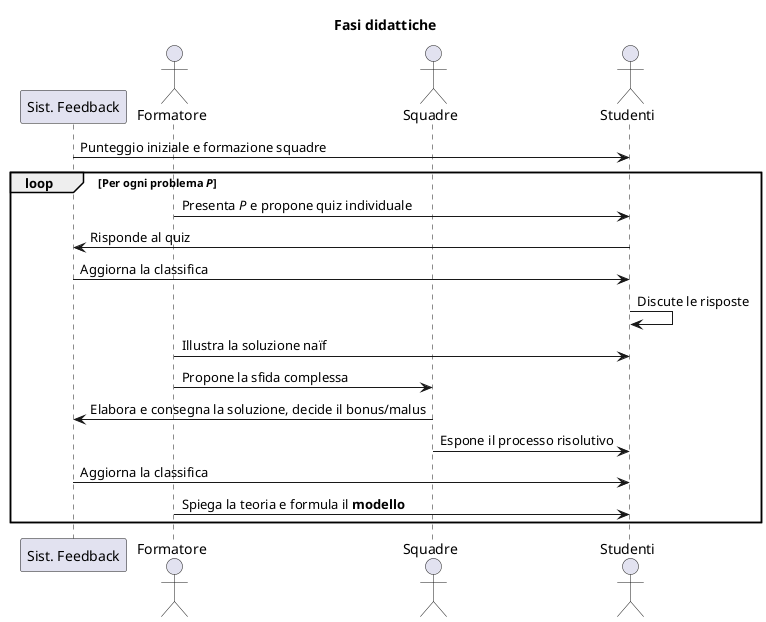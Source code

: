 @startuml
title Fasi didattiche

' autonumber

participant "Sist. Feedback" as S
actor "Formatore" as I
actor "Squadre" as G
actor "Studenti" as C

S -> C: Punteggio iniziale e formazione squadre

loop Per ogni problema //P//
    I -> C: Presenta //P// e propone quiz individuale
    C -> S: Risponde al quiz
    S -> C: Aggiorna la classifica
    C -> C: Discute le risposte
    I -> C: Illustra la soluzione naïf
    I -> G: Propone la sfida complessa
    G -> S: Elabora e consegna la soluzione, decide il bonus/malus
    G -> C: Espone il processo risolutivo
    S -> C: Aggiorna la classifica
    I -> C: Spiega la teoria e formula il **modello**
end
@enduml

